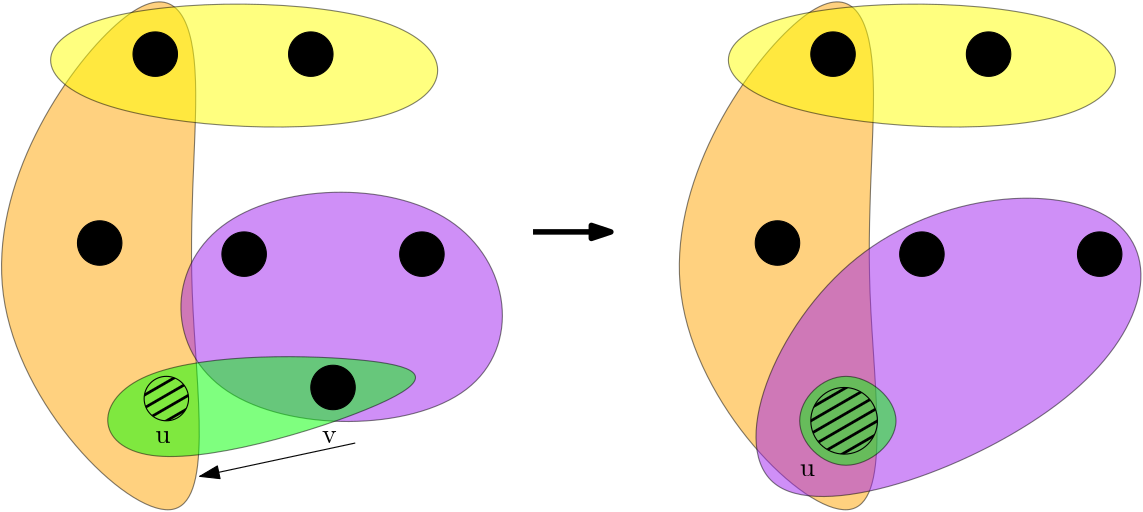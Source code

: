 <?xml version="1.0"?>
<!DOCTYPE ipe SYSTEM "ipe.dtd">
<ipe version="70206" creator="Ipe 7.2.7">
<info created="D:20170925181510" modified="D:20171009171228"/>
<ipestyle name="basic">
<symbol name="arrow/arc(spx)">
<path stroke="sym-stroke" fill="sym-stroke" pen="sym-pen">
0 0 m
-1 0.333 l
-1 -0.333 l
h
</path>
</symbol>
<symbol name="arrow/farc(spx)">
<path stroke="sym-stroke" fill="white" pen="sym-pen">
0 0 m
-1 0.333 l
-1 -0.333 l
h
</path>
</symbol>
<symbol name="arrow/ptarc(spx)">
<path stroke="sym-stroke" fill="sym-stroke" pen="sym-pen">
0 0 m
-1 0.333 l
-0.8 0 l
-1 -0.333 l
h
</path>
</symbol>
<symbol name="arrow/fptarc(spx)">
<path stroke="sym-stroke" fill="white" pen="sym-pen">
0 0 m
-1 0.333 l
-0.8 0 l
-1 -0.333 l
h
</path>
</symbol>
<symbol name="mark/circle(sx)" transformations="translations">
<path fill="sym-stroke">
0.6 0 0 0.6 0 0 e
0.4 0 0 0.4 0 0 e
</path>
</symbol>
<symbol name="mark/disk(sx)" transformations="translations">
<path fill="sym-stroke">
0.6 0 0 0.6 0 0 e
</path>
</symbol>
<symbol name="mark/fdisk(sfx)" transformations="translations">
<group>
<path fill="sym-fill">
0.5 0 0 0.5 0 0 e
</path>
<path fill="sym-stroke" fillrule="eofill">
0.6 0 0 0.6 0 0 e
0.4 0 0 0.4 0 0 e
</path>
</group>
</symbol>
<symbol name="mark/box(sx)" transformations="translations">
<path fill="sym-stroke" fillrule="eofill">
-0.6 -0.6 m
0.6 -0.6 l
0.6 0.6 l
-0.6 0.6 l
h
-0.4 -0.4 m
0.4 -0.4 l
0.4 0.4 l
-0.4 0.4 l
h
</path>
</symbol>
<symbol name="mark/square(sx)" transformations="translations">
<path fill="sym-stroke">
-0.6 -0.6 m
0.6 -0.6 l
0.6 0.6 l
-0.6 0.6 l
h
</path>
</symbol>
<symbol name="mark/fsquare(sfx)" transformations="translations">
<group>
<path fill="sym-fill">
-0.5 -0.5 m
0.5 -0.5 l
0.5 0.5 l
-0.5 0.5 l
h
</path>
<path fill="sym-stroke" fillrule="eofill">
-0.6 -0.6 m
0.6 -0.6 l
0.6 0.6 l
-0.6 0.6 l
h
-0.4 -0.4 m
0.4 -0.4 l
0.4 0.4 l
-0.4 0.4 l
h
</path>
</group>
</symbol>
<symbol name="mark/cross(sx)" transformations="translations">
<group>
<path fill="sym-stroke">
-0.43 -0.57 m
0.57 0.43 l
0.43 0.57 l
-0.57 -0.43 l
h
</path>
<path fill="sym-stroke">
-0.43 0.57 m
0.57 -0.43 l
0.43 -0.57 l
-0.57 0.43 l
h
</path>
</group>
</symbol>
<symbol name="arrow/fnormal(spx)">
<path stroke="sym-stroke" fill="white" pen="sym-pen">
0 0 m
-1 0.333 l
-1 -0.333 l
h
</path>
</symbol>
<symbol name="arrow/pointed(spx)">
<path stroke="sym-stroke" fill="sym-stroke" pen="sym-pen">
0 0 m
-1 0.333 l
-0.8 0 l
-1 -0.333 l
h
</path>
</symbol>
<symbol name="arrow/fpointed(spx)">
<path stroke="sym-stroke" fill="white" pen="sym-pen">
0 0 m
-1 0.333 l
-0.8 0 l
-1 -0.333 l
h
</path>
</symbol>
<symbol name="arrow/linear(spx)">
<path stroke="sym-stroke" pen="sym-pen">
-1 0.333 m
0 0 l
-1 -0.333 l
</path>
</symbol>
<symbol name="arrow/fdouble(spx)">
<path stroke="sym-stroke" fill="white" pen="sym-pen">
0 0 m
-1 0.333 l
-1 -0.333 l
h
-1 0 m
-2 0.333 l
-2 -0.333 l
h
</path>
</symbol>
<symbol name="arrow/double(spx)">
<path stroke="sym-stroke" fill="sym-stroke" pen="sym-pen">
0 0 m
-1 0.333 l
-1 -0.333 l
h
-1 0 m
-2 0.333 l
-2 -0.333 l
h
</path>
</symbol>
<pen name="heavier" value="0.8"/>
<pen name="fat" value="1.2"/>
<pen name="ultrafat" value="2"/>
<symbolsize name="large" value="5"/>
<symbolsize name="small" value="2"/>
<symbolsize name="tiny" value="1.1"/>
<arrowsize name="large" value="10"/>
<arrowsize name="small" value="5"/>
<arrowsize name="tiny" value="3"/>
<color name="red" value="1 0 0"/>
<color name="green" value="0 1 0"/>
<color name="blue" value="0 0 1"/>
<color name="yellow" value="1 1 0"/>
<color name="orange" value="1 0.647 0"/>
<color name="gold" value="1 0.843 0"/>
<color name="purple" value="0.627 0.125 0.941"/>
<color name="gray" value="0.745"/>
<color name="brown" value="0.647 0.165 0.165"/>
<color name="navy" value="0 0 0.502"/>
<color name="pink" value="1 0.753 0.796"/>
<color name="seagreen" value="0.18 0.545 0.341"/>
<color name="turquoise" value="0.251 0.878 0.816"/>
<color name="violet" value="0.933 0.51 0.933"/>
<color name="darkblue" value="0 0 0.545"/>
<color name="darkcyan" value="0 0.545 0.545"/>
<color name="darkgray" value="0.663"/>
<color name="darkgreen" value="0 0.392 0"/>
<color name="darkmagenta" value="0.545 0 0.545"/>
<color name="darkorange" value="1 0.549 0"/>
<color name="darkred" value="0.545 0 0"/>
<color name="lightblue" value="0.678 0.847 0.902"/>
<color name="lightcyan" value="0.878 1 1"/>
<color name="lightgray" value="0.827"/>
<color name="lightgreen" value="0.565 0.933 0.565"/>
<color name="lightyellow" value="1 1 0.878"/>
<dashstyle name="dashed" value="[4] 0"/>
<dashstyle name="dotted" value="[1 3] 0"/>
<dashstyle name="dash dotted" value="[4 2 1 2] 0"/>
<dashstyle name="dash dot dotted" value="[4 2 1 2 1 2] 0"/>
<textsize name="large" value="\large"/>
<textsize name="Large" value="\Large"/>
<textsize name="LARGE" value="\LARGE"/>
<textsize name="huge" value="\huge"/>
<textsize name="Huge" value="\Huge"/>
<textsize name="small" value="\small"/>
<textsize name="footnote" value="\footnotesize"/>
<textsize name="tiny" value="\tiny"/>
<textstyle name="center" begin="\begin{center}" end="\end{center}"/>
<textstyle name="itemize" begin="\begin{itemize}" end="\end{itemize}"/>
<textstyle name="item" begin="\begin{itemize}\item{}" end="\end{itemize}"/>
<gridsize name="4 pts" value="4"/>
<gridsize name="8 pts (~3 mm)" value="8"/>
<gridsize name="16 pts (~6 mm)" value="16"/>
<gridsize name="32 pts (~12 mm)" value="32"/>
<gridsize name="10 pts (~3.5 mm)" value="10"/>
<gridsize name="20 pts (~7 mm)" value="20"/>
<gridsize name="14 pts (~5 mm)" value="14"/>
<gridsize name="28 pts (~10 mm)" value="28"/>
<gridsize name="56 pts (~20 mm)" value="56"/>
<anglesize name="90 deg" value="90"/>
<anglesize name="60 deg" value="60"/>
<anglesize name="45 deg" value="45"/>
<anglesize name="30 deg" value="30"/>
<anglesize name="22.5 deg" value="22.5"/>
<opacity name="10%" value="0.1"/>
<opacity name="30%" value="0.3"/>
<opacity name="50%" value="0.5"/>
<opacity name="75%" value="0.75"/>
<tiling name="falling" angle="-60" step="4" width="1"/>
<tiling name="rising" angle="30" step="4" width="1"/>
</ipestyle>
<page>
<layer name="beta"/>
<layer name="alpha"/>
<view layers="beta alpha" active="beta"/>
<path layer="beta" matrix="1 0 0 1 -56 -8" stroke="black" fill="orange" opacity="50%">
268 368
256 280
276 156
160 272
244 396 u
</path>
<path layer="alpha" matrix="1 0 0 1 -56 0" stroke="black" fill="purple" opacity="50%">
252 304
252 216
384 216
372 308 u
</path>
<path matrix="1 0 0 1 -56 0" stroke="black" fill="green" opacity="50%">
336 244
224 244
228 192
356 232 u
</path>
<path matrix="1 0 0 1 -56 0" stroke="black" fill="yellow" opacity="50%">
204 372
356 372
356 320
204 328 u
</path>
<path matrix="1 0 0 1 -16 16" stroke="black" fill="black">
8 0 0 8 208 336 e
</path>
<path matrix="1 0 0 1 40 16" stroke="black" fill="black">
8 0 0 8 208 336 e
</path>
<path matrix="1 0 0 1 -36 -52" stroke="black" fill="black">
8 0 0 8 208 336 e
</path>
<path matrix="1 0 0 1 16 -56" stroke="black" fill="black">
8 0 0 8 208 336 e
</path>
<path matrix="1 0 0 1 80 -56" stroke="black" fill="black">
8 0 0 8 208 336 e
</path>
<path matrix="1 0 0 1 -12 -108" stroke="black" fill="black" tiling="rising">
8 0 0 8 208 336 e
</path>
<path matrix="1 0 0 1 48 -104" stroke="black" fill="black" fillrule="wind">
8 0 0 8 208 336 e
</path>
<path layer="beta" matrix="1 0 0 1 188 -8" stroke="black" fill="orange" opacity="50%">
268 368
256 280
276 156
160 272
244 396 u
</path>
<path stroke="black" fill="purple" opacity="50%">
432 300
380 164
544 224
560 308 u
</path>
<path stroke="black" fill="green" opacity="50%">
440 244
416 220
440 196
468 220 u
</path>
<path matrix="1 0 0 1 188 0" stroke="black" fill="yellow" opacity="50%">
204 372
356 372
356 320
204 328 u
</path>
<path matrix="1 0 0 1 228 16" stroke="black" fill="black">
8 0 0 8 208 336 e
</path>
<path matrix="1 0 0 1 284 16" stroke="black" fill="black">
8 0 0 8 208 336 e
</path>
<path matrix="1 0 0 1 208 -52" stroke="black" fill="black">
8 0 0 8 208 336 e
</path>
<path matrix="1 0 0 1 260 -56" stroke="black" fill="black">
8 0 0 8 208 336 e
</path>
<path matrix="1 0 0 1 324 -56" stroke="black" fill="black">
8 0 0 8 208 336 e
</path>
<path matrix="1 0 0 1 0 -8" stroke="black" fill="black" tiling="rising">
12 0 0 12 440 228 e
</path>
<path stroke="black" pen="ultrafat" arrow="normal/normal">
328 288 m
356 288 l
</path>
<path stroke="black" arrow="normal/normal">
264 212 m
208 200 l
</path>
<text matrix="1 0 0 1 4 0" transformations="translations" pos="188 212" stroke="black" type="label" width="5.535" height="4.289" depth="0" valign="baseline">u</text>
<text matrix="1 0 0 1 0 -4" transformations="translations" pos="252 216" stroke="black" type="label" width="5.258" height="4.289" depth="0" valign="baseline">v</text>
<text matrix="1 0 0 1 -16 0" transformations="translations" pos="440 200" stroke="black" type="label" width="5.535" height="4.289" depth="0" valign="baseline">u</text>
</page>
</ipe>
